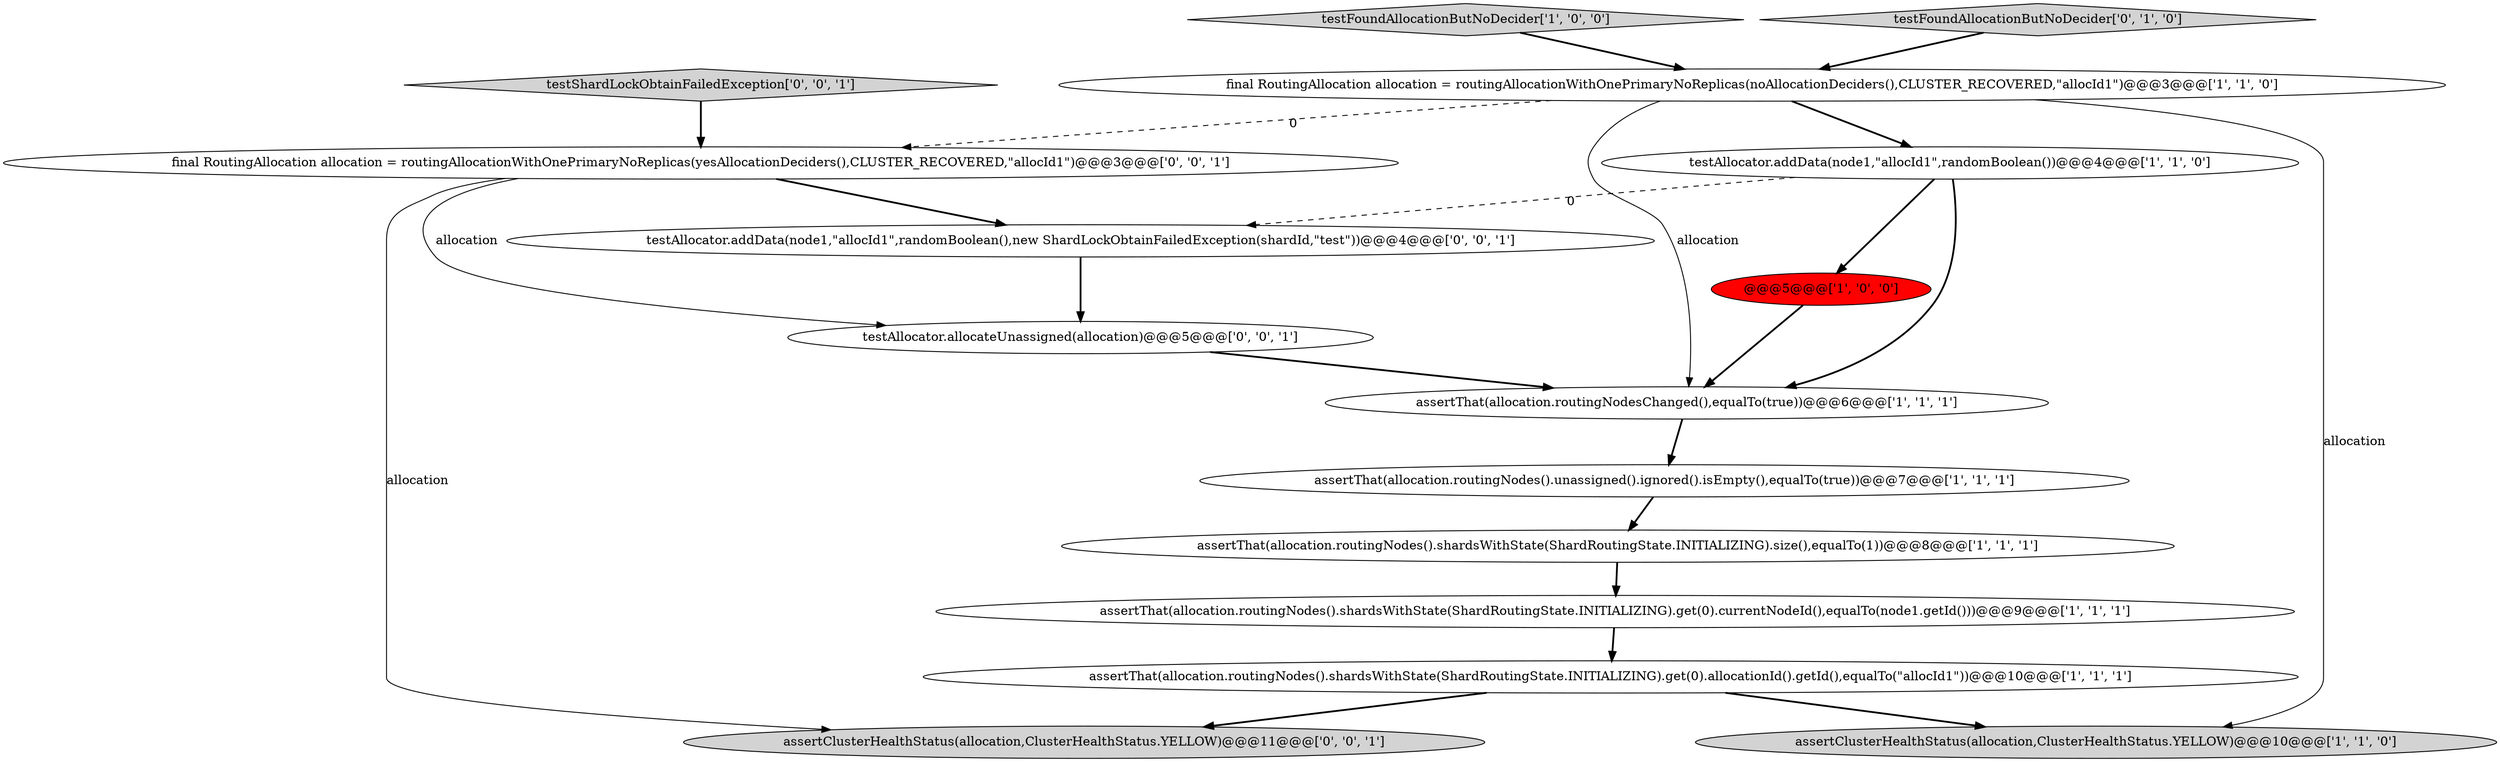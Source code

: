 digraph {
8 [style = filled, label = "assertThat(allocation.routingNodes().shardsWithState(ShardRoutingState.INITIALIZING).get(0).allocationId().getId(),equalTo(\"allocId1\"))@@@10@@@['1', '1', '1']", fillcolor = white, shape = ellipse image = "AAA0AAABBB1BBB"];
12 [style = filled, label = "assertClusterHealthStatus(allocation,ClusterHealthStatus.YELLOW)@@@11@@@['0', '0', '1']", fillcolor = lightgray, shape = ellipse image = "AAA0AAABBB3BBB"];
0 [style = filled, label = "assertThat(allocation.routingNodes().shardsWithState(ShardRoutingState.INITIALIZING).size(),equalTo(1))@@@8@@@['1', '1', '1']", fillcolor = white, shape = ellipse image = "AAA0AAABBB1BBB"];
14 [style = filled, label = "testShardLockObtainFailedException['0', '0', '1']", fillcolor = lightgray, shape = diamond image = "AAA0AAABBB3BBB"];
1 [style = filled, label = "assertThat(allocation.routingNodes().shardsWithState(ShardRoutingState.INITIALIZING).get(0).currentNodeId(),equalTo(node1.getId()))@@@9@@@['1', '1', '1']", fillcolor = white, shape = ellipse image = "AAA0AAABBB1BBB"];
3 [style = filled, label = "testFoundAllocationButNoDecider['1', '0', '0']", fillcolor = lightgray, shape = diamond image = "AAA0AAABBB1BBB"];
4 [style = filled, label = "testAllocator.addData(node1,\"allocId1\",randomBoolean())@@@4@@@['1', '1', '0']", fillcolor = white, shape = ellipse image = "AAA0AAABBB1BBB"];
15 [style = filled, label = "testAllocator.addData(node1,\"allocId1\",randomBoolean(),new ShardLockObtainFailedException(shardId,\"test\"))@@@4@@@['0', '0', '1']", fillcolor = white, shape = ellipse image = "AAA0AAABBB3BBB"];
5 [style = filled, label = "final RoutingAllocation allocation = routingAllocationWithOnePrimaryNoReplicas(noAllocationDeciders(),CLUSTER_RECOVERED,\"allocId1\")@@@3@@@['1', '1', '0']", fillcolor = white, shape = ellipse image = "AAA0AAABBB1BBB"];
2 [style = filled, label = "assertClusterHealthStatus(allocation,ClusterHealthStatus.YELLOW)@@@10@@@['1', '1', '0']", fillcolor = lightgray, shape = ellipse image = "AAA0AAABBB1BBB"];
7 [style = filled, label = "assertThat(allocation.routingNodes().unassigned().ignored().isEmpty(),equalTo(true))@@@7@@@['1', '1', '1']", fillcolor = white, shape = ellipse image = "AAA0AAABBB1BBB"];
6 [style = filled, label = "@@@5@@@['1', '0', '0']", fillcolor = red, shape = ellipse image = "AAA1AAABBB1BBB"];
11 [style = filled, label = "final RoutingAllocation allocation = routingAllocationWithOnePrimaryNoReplicas(yesAllocationDeciders(),CLUSTER_RECOVERED,\"allocId1\")@@@3@@@['0', '0', '1']", fillcolor = white, shape = ellipse image = "AAA0AAABBB3BBB"];
9 [style = filled, label = "assertThat(allocation.routingNodesChanged(),equalTo(true))@@@6@@@['1', '1', '1']", fillcolor = white, shape = ellipse image = "AAA0AAABBB1BBB"];
10 [style = filled, label = "testFoundAllocationButNoDecider['0', '1', '0']", fillcolor = lightgray, shape = diamond image = "AAA0AAABBB2BBB"];
13 [style = filled, label = "testAllocator.allocateUnassigned(allocation)@@@5@@@['0', '0', '1']", fillcolor = white, shape = ellipse image = "AAA0AAABBB3BBB"];
4->9 [style = bold, label=""];
15->13 [style = bold, label=""];
1->8 [style = bold, label=""];
4->6 [style = bold, label=""];
5->9 [style = solid, label="allocation"];
7->0 [style = bold, label=""];
11->12 [style = solid, label="allocation"];
9->7 [style = bold, label=""];
11->15 [style = bold, label=""];
11->13 [style = solid, label="allocation"];
3->5 [style = bold, label=""];
10->5 [style = bold, label=""];
8->2 [style = bold, label=""];
5->2 [style = solid, label="allocation"];
5->11 [style = dashed, label="0"];
0->1 [style = bold, label=""];
4->15 [style = dashed, label="0"];
5->4 [style = bold, label=""];
13->9 [style = bold, label=""];
6->9 [style = bold, label=""];
14->11 [style = bold, label=""];
8->12 [style = bold, label=""];
}
